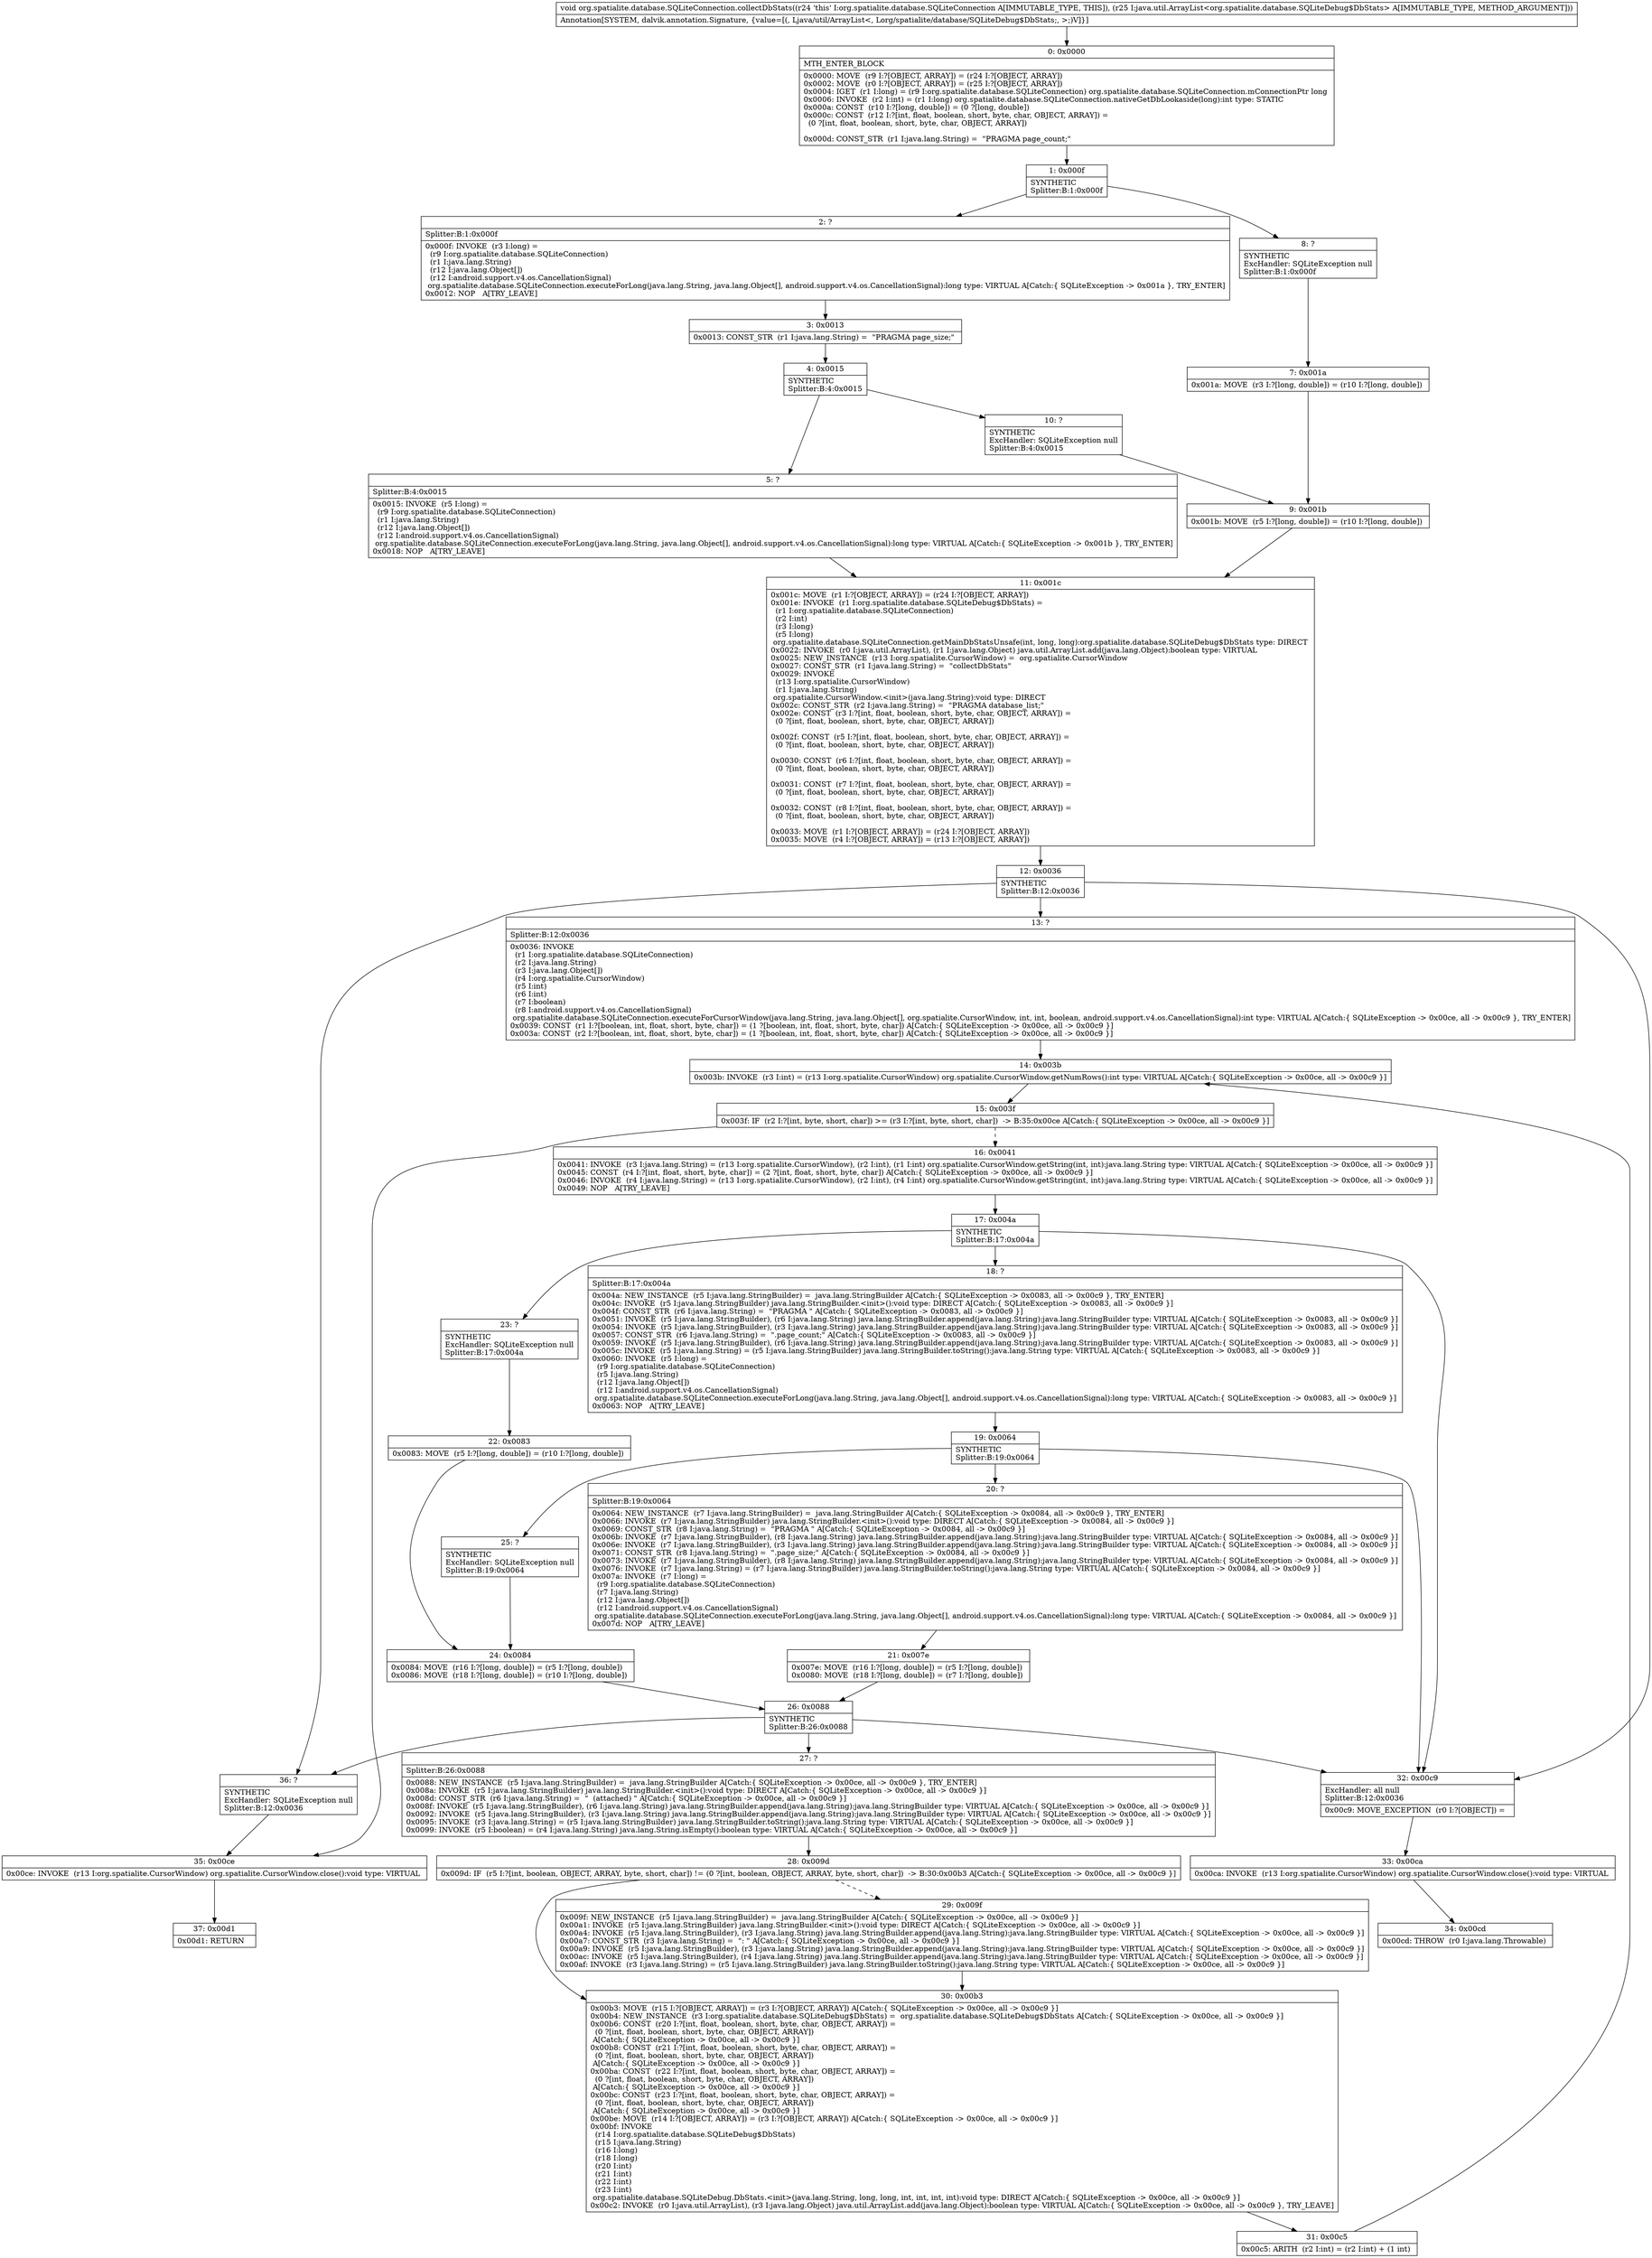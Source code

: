 digraph "CFG fororg.spatialite.database.SQLiteConnection.collectDbStats(Ljava\/util\/ArrayList;)V" {
Node_0 [shape=record,label="{0\:\ 0x0000|MTH_ENTER_BLOCK\l|0x0000: MOVE  (r9 I:?[OBJECT, ARRAY]) = (r24 I:?[OBJECT, ARRAY]) \l0x0002: MOVE  (r0 I:?[OBJECT, ARRAY]) = (r25 I:?[OBJECT, ARRAY]) \l0x0004: IGET  (r1 I:long) = (r9 I:org.spatialite.database.SQLiteConnection) org.spatialite.database.SQLiteConnection.mConnectionPtr long \l0x0006: INVOKE  (r2 I:int) = (r1 I:long) org.spatialite.database.SQLiteConnection.nativeGetDbLookaside(long):int type: STATIC \l0x000a: CONST  (r10 I:?[long, double]) = (0 ?[long, double]) \l0x000c: CONST  (r12 I:?[int, float, boolean, short, byte, char, OBJECT, ARRAY]) = \l  (0 ?[int, float, boolean, short, byte, char, OBJECT, ARRAY])\l \l0x000d: CONST_STR  (r1 I:java.lang.String) =  \"PRAGMA page_count;\" \l}"];
Node_1 [shape=record,label="{1\:\ 0x000f|SYNTHETIC\lSplitter:B:1:0x000f\l}"];
Node_2 [shape=record,label="{2\:\ ?|Splitter:B:1:0x000f\l|0x000f: INVOKE  (r3 I:long) = \l  (r9 I:org.spatialite.database.SQLiteConnection)\l  (r1 I:java.lang.String)\l  (r12 I:java.lang.Object[])\l  (r12 I:android.support.v4.os.CancellationSignal)\l org.spatialite.database.SQLiteConnection.executeForLong(java.lang.String, java.lang.Object[], android.support.v4.os.CancellationSignal):long type: VIRTUAL A[Catch:\{ SQLiteException \-\> 0x001a \}, TRY_ENTER]\l0x0012: NOP   A[TRY_LEAVE]\l}"];
Node_3 [shape=record,label="{3\:\ 0x0013|0x0013: CONST_STR  (r1 I:java.lang.String) =  \"PRAGMA page_size;\" \l}"];
Node_4 [shape=record,label="{4\:\ 0x0015|SYNTHETIC\lSplitter:B:4:0x0015\l}"];
Node_5 [shape=record,label="{5\:\ ?|Splitter:B:4:0x0015\l|0x0015: INVOKE  (r5 I:long) = \l  (r9 I:org.spatialite.database.SQLiteConnection)\l  (r1 I:java.lang.String)\l  (r12 I:java.lang.Object[])\l  (r12 I:android.support.v4.os.CancellationSignal)\l org.spatialite.database.SQLiteConnection.executeForLong(java.lang.String, java.lang.Object[], android.support.v4.os.CancellationSignal):long type: VIRTUAL A[Catch:\{ SQLiteException \-\> 0x001b \}, TRY_ENTER]\l0x0018: NOP   A[TRY_LEAVE]\l}"];
Node_7 [shape=record,label="{7\:\ 0x001a|0x001a: MOVE  (r3 I:?[long, double]) = (r10 I:?[long, double]) \l}"];
Node_8 [shape=record,label="{8\:\ ?|SYNTHETIC\lExcHandler: SQLiteException null\lSplitter:B:1:0x000f\l}"];
Node_9 [shape=record,label="{9\:\ 0x001b|0x001b: MOVE  (r5 I:?[long, double]) = (r10 I:?[long, double]) \l}"];
Node_10 [shape=record,label="{10\:\ ?|SYNTHETIC\lExcHandler: SQLiteException null\lSplitter:B:4:0x0015\l}"];
Node_11 [shape=record,label="{11\:\ 0x001c|0x001c: MOVE  (r1 I:?[OBJECT, ARRAY]) = (r24 I:?[OBJECT, ARRAY]) \l0x001e: INVOKE  (r1 I:org.spatialite.database.SQLiteDebug$DbStats) = \l  (r1 I:org.spatialite.database.SQLiteConnection)\l  (r2 I:int)\l  (r3 I:long)\l  (r5 I:long)\l org.spatialite.database.SQLiteConnection.getMainDbStatsUnsafe(int, long, long):org.spatialite.database.SQLiteDebug$DbStats type: DIRECT \l0x0022: INVOKE  (r0 I:java.util.ArrayList), (r1 I:java.lang.Object) java.util.ArrayList.add(java.lang.Object):boolean type: VIRTUAL \l0x0025: NEW_INSTANCE  (r13 I:org.spatialite.CursorWindow) =  org.spatialite.CursorWindow \l0x0027: CONST_STR  (r1 I:java.lang.String) =  \"collectDbStats\" \l0x0029: INVOKE  \l  (r13 I:org.spatialite.CursorWindow)\l  (r1 I:java.lang.String)\l org.spatialite.CursorWindow.\<init\>(java.lang.String):void type: DIRECT \l0x002c: CONST_STR  (r2 I:java.lang.String) =  \"PRAGMA database_list;\" \l0x002e: CONST  (r3 I:?[int, float, boolean, short, byte, char, OBJECT, ARRAY]) = \l  (0 ?[int, float, boolean, short, byte, char, OBJECT, ARRAY])\l \l0x002f: CONST  (r5 I:?[int, float, boolean, short, byte, char, OBJECT, ARRAY]) = \l  (0 ?[int, float, boolean, short, byte, char, OBJECT, ARRAY])\l \l0x0030: CONST  (r6 I:?[int, float, boolean, short, byte, char, OBJECT, ARRAY]) = \l  (0 ?[int, float, boolean, short, byte, char, OBJECT, ARRAY])\l \l0x0031: CONST  (r7 I:?[int, float, boolean, short, byte, char, OBJECT, ARRAY]) = \l  (0 ?[int, float, boolean, short, byte, char, OBJECT, ARRAY])\l \l0x0032: CONST  (r8 I:?[int, float, boolean, short, byte, char, OBJECT, ARRAY]) = \l  (0 ?[int, float, boolean, short, byte, char, OBJECT, ARRAY])\l \l0x0033: MOVE  (r1 I:?[OBJECT, ARRAY]) = (r24 I:?[OBJECT, ARRAY]) \l0x0035: MOVE  (r4 I:?[OBJECT, ARRAY]) = (r13 I:?[OBJECT, ARRAY]) \l}"];
Node_12 [shape=record,label="{12\:\ 0x0036|SYNTHETIC\lSplitter:B:12:0x0036\l}"];
Node_13 [shape=record,label="{13\:\ ?|Splitter:B:12:0x0036\l|0x0036: INVOKE  \l  (r1 I:org.spatialite.database.SQLiteConnection)\l  (r2 I:java.lang.String)\l  (r3 I:java.lang.Object[])\l  (r4 I:org.spatialite.CursorWindow)\l  (r5 I:int)\l  (r6 I:int)\l  (r7 I:boolean)\l  (r8 I:android.support.v4.os.CancellationSignal)\l org.spatialite.database.SQLiteConnection.executeForCursorWindow(java.lang.String, java.lang.Object[], org.spatialite.CursorWindow, int, int, boolean, android.support.v4.os.CancellationSignal):int type: VIRTUAL A[Catch:\{ SQLiteException \-\> 0x00ce, all \-\> 0x00c9 \}, TRY_ENTER]\l0x0039: CONST  (r1 I:?[boolean, int, float, short, byte, char]) = (1 ?[boolean, int, float, short, byte, char]) A[Catch:\{ SQLiteException \-\> 0x00ce, all \-\> 0x00c9 \}]\l0x003a: CONST  (r2 I:?[boolean, int, float, short, byte, char]) = (1 ?[boolean, int, float, short, byte, char]) A[Catch:\{ SQLiteException \-\> 0x00ce, all \-\> 0x00c9 \}]\l}"];
Node_14 [shape=record,label="{14\:\ 0x003b|0x003b: INVOKE  (r3 I:int) = (r13 I:org.spatialite.CursorWindow) org.spatialite.CursorWindow.getNumRows():int type: VIRTUAL A[Catch:\{ SQLiteException \-\> 0x00ce, all \-\> 0x00c9 \}]\l}"];
Node_15 [shape=record,label="{15\:\ 0x003f|0x003f: IF  (r2 I:?[int, byte, short, char]) \>= (r3 I:?[int, byte, short, char])  \-\> B:35:0x00ce A[Catch:\{ SQLiteException \-\> 0x00ce, all \-\> 0x00c9 \}]\l}"];
Node_16 [shape=record,label="{16\:\ 0x0041|0x0041: INVOKE  (r3 I:java.lang.String) = (r13 I:org.spatialite.CursorWindow), (r2 I:int), (r1 I:int) org.spatialite.CursorWindow.getString(int, int):java.lang.String type: VIRTUAL A[Catch:\{ SQLiteException \-\> 0x00ce, all \-\> 0x00c9 \}]\l0x0045: CONST  (r4 I:?[int, float, short, byte, char]) = (2 ?[int, float, short, byte, char]) A[Catch:\{ SQLiteException \-\> 0x00ce, all \-\> 0x00c9 \}]\l0x0046: INVOKE  (r4 I:java.lang.String) = (r13 I:org.spatialite.CursorWindow), (r2 I:int), (r4 I:int) org.spatialite.CursorWindow.getString(int, int):java.lang.String type: VIRTUAL A[Catch:\{ SQLiteException \-\> 0x00ce, all \-\> 0x00c9 \}]\l0x0049: NOP   A[TRY_LEAVE]\l}"];
Node_17 [shape=record,label="{17\:\ 0x004a|SYNTHETIC\lSplitter:B:17:0x004a\l}"];
Node_18 [shape=record,label="{18\:\ ?|Splitter:B:17:0x004a\l|0x004a: NEW_INSTANCE  (r5 I:java.lang.StringBuilder) =  java.lang.StringBuilder A[Catch:\{ SQLiteException \-\> 0x0083, all \-\> 0x00c9 \}, TRY_ENTER]\l0x004c: INVOKE  (r5 I:java.lang.StringBuilder) java.lang.StringBuilder.\<init\>():void type: DIRECT A[Catch:\{ SQLiteException \-\> 0x0083, all \-\> 0x00c9 \}]\l0x004f: CONST_STR  (r6 I:java.lang.String) =  \"PRAGMA \" A[Catch:\{ SQLiteException \-\> 0x0083, all \-\> 0x00c9 \}]\l0x0051: INVOKE  (r5 I:java.lang.StringBuilder), (r6 I:java.lang.String) java.lang.StringBuilder.append(java.lang.String):java.lang.StringBuilder type: VIRTUAL A[Catch:\{ SQLiteException \-\> 0x0083, all \-\> 0x00c9 \}]\l0x0054: INVOKE  (r5 I:java.lang.StringBuilder), (r3 I:java.lang.String) java.lang.StringBuilder.append(java.lang.String):java.lang.StringBuilder type: VIRTUAL A[Catch:\{ SQLiteException \-\> 0x0083, all \-\> 0x00c9 \}]\l0x0057: CONST_STR  (r6 I:java.lang.String) =  \".page_count;\" A[Catch:\{ SQLiteException \-\> 0x0083, all \-\> 0x00c9 \}]\l0x0059: INVOKE  (r5 I:java.lang.StringBuilder), (r6 I:java.lang.String) java.lang.StringBuilder.append(java.lang.String):java.lang.StringBuilder type: VIRTUAL A[Catch:\{ SQLiteException \-\> 0x0083, all \-\> 0x00c9 \}]\l0x005c: INVOKE  (r5 I:java.lang.String) = (r5 I:java.lang.StringBuilder) java.lang.StringBuilder.toString():java.lang.String type: VIRTUAL A[Catch:\{ SQLiteException \-\> 0x0083, all \-\> 0x00c9 \}]\l0x0060: INVOKE  (r5 I:long) = \l  (r9 I:org.spatialite.database.SQLiteConnection)\l  (r5 I:java.lang.String)\l  (r12 I:java.lang.Object[])\l  (r12 I:android.support.v4.os.CancellationSignal)\l org.spatialite.database.SQLiteConnection.executeForLong(java.lang.String, java.lang.Object[], android.support.v4.os.CancellationSignal):long type: VIRTUAL A[Catch:\{ SQLiteException \-\> 0x0083, all \-\> 0x00c9 \}]\l0x0063: NOP   A[TRY_LEAVE]\l}"];
Node_19 [shape=record,label="{19\:\ 0x0064|SYNTHETIC\lSplitter:B:19:0x0064\l}"];
Node_20 [shape=record,label="{20\:\ ?|Splitter:B:19:0x0064\l|0x0064: NEW_INSTANCE  (r7 I:java.lang.StringBuilder) =  java.lang.StringBuilder A[Catch:\{ SQLiteException \-\> 0x0084, all \-\> 0x00c9 \}, TRY_ENTER]\l0x0066: INVOKE  (r7 I:java.lang.StringBuilder) java.lang.StringBuilder.\<init\>():void type: DIRECT A[Catch:\{ SQLiteException \-\> 0x0084, all \-\> 0x00c9 \}]\l0x0069: CONST_STR  (r8 I:java.lang.String) =  \"PRAGMA \" A[Catch:\{ SQLiteException \-\> 0x0084, all \-\> 0x00c9 \}]\l0x006b: INVOKE  (r7 I:java.lang.StringBuilder), (r8 I:java.lang.String) java.lang.StringBuilder.append(java.lang.String):java.lang.StringBuilder type: VIRTUAL A[Catch:\{ SQLiteException \-\> 0x0084, all \-\> 0x00c9 \}]\l0x006e: INVOKE  (r7 I:java.lang.StringBuilder), (r3 I:java.lang.String) java.lang.StringBuilder.append(java.lang.String):java.lang.StringBuilder type: VIRTUAL A[Catch:\{ SQLiteException \-\> 0x0084, all \-\> 0x00c9 \}]\l0x0071: CONST_STR  (r8 I:java.lang.String) =  \".page_size;\" A[Catch:\{ SQLiteException \-\> 0x0084, all \-\> 0x00c9 \}]\l0x0073: INVOKE  (r7 I:java.lang.StringBuilder), (r8 I:java.lang.String) java.lang.StringBuilder.append(java.lang.String):java.lang.StringBuilder type: VIRTUAL A[Catch:\{ SQLiteException \-\> 0x0084, all \-\> 0x00c9 \}]\l0x0076: INVOKE  (r7 I:java.lang.String) = (r7 I:java.lang.StringBuilder) java.lang.StringBuilder.toString():java.lang.String type: VIRTUAL A[Catch:\{ SQLiteException \-\> 0x0084, all \-\> 0x00c9 \}]\l0x007a: INVOKE  (r7 I:long) = \l  (r9 I:org.spatialite.database.SQLiteConnection)\l  (r7 I:java.lang.String)\l  (r12 I:java.lang.Object[])\l  (r12 I:android.support.v4.os.CancellationSignal)\l org.spatialite.database.SQLiteConnection.executeForLong(java.lang.String, java.lang.Object[], android.support.v4.os.CancellationSignal):long type: VIRTUAL A[Catch:\{ SQLiteException \-\> 0x0084, all \-\> 0x00c9 \}]\l0x007d: NOP   A[TRY_LEAVE]\l}"];
Node_21 [shape=record,label="{21\:\ 0x007e|0x007e: MOVE  (r16 I:?[long, double]) = (r5 I:?[long, double]) \l0x0080: MOVE  (r18 I:?[long, double]) = (r7 I:?[long, double]) \l}"];
Node_22 [shape=record,label="{22\:\ 0x0083|0x0083: MOVE  (r5 I:?[long, double]) = (r10 I:?[long, double]) \l}"];
Node_23 [shape=record,label="{23\:\ ?|SYNTHETIC\lExcHandler: SQLiteException null\lSplitter:B:17:0x004a\l}"];
Node_24 [shape=record,label="{24\:\ 0x0084|0x0084: MOVE  (r16 I:?[long, double]) = (r5 I:?[long, double]) \l0x0086: MOVE  (r18 I:?[long, double]) = (r10 I:?[long, double]) \l}"];
Node_25 [shape=record,label="{25\:\ ?|SYNTHETIC\lExcHandler: SQLiteException null\lSplitter:B:19:0x0064\l}"];
Node_26 [shape=record,label="{26\:\ 0x0088|SYNTHETIC\lSplitter:B:26:0x0088\l}"];
Node_27 [shape=record,label="{27\:\ ?|Splitter:B:26:0x0088\l|0x0088: NEW_INSTANCE  (r5 I:java.lang.StringBuilder) =  java.lang.StringBuilder A[Catch:\{ SQLiteException \-\> 0x00ce, all \-\> 0x00c9 \}, TRY_ENTER]\l0x008a: INVOKE  (r5 I:java.lang.StringBuilder) java.lang.StringBuilder.\<init\>():void type: DIRECT A[Catch:\{ SQLiteException \-\> 0x00ce, all \-\> 0x00c9 \}]\l0x008d: CONST_STR  (r6 I:java.lang.String) =  \"  (attached) \" A[Catch:\{ SQLiteException \-\> 0x00ce, all \-\> 0x00c9 \}]\l0x008f: INVOKE  (r5 I:java.lang.StringBuilder), (r6 I:java.lang.String) java.lang.StringBuilder.append(java.lang.String):java.lang.StringBuilder type: VIRTUAL A[Catch:\{ SQLiteException \-\> 0x00ce, all \-\> 0x00c9 \}]\l0x0092: INVOKE  (r5 I:java.lang.StringBuilder), (r3 I:java.lang.String) java.lang.StringBuilder.append(java.lang.String):java.lang.StringBuilder type: VIRTUAL A[Catch:\{ SQLiteException \-\> 0x00ce, all \-\> 0x00c9 \}]\l0x0095: INVOKE  (r3 I:java.lang.String) = (r5 I:java.lang.StringBuilder) java.lang.StringBuilder.toString():java.lang.String type: VIRTUAL A[Catch:\{ SQLiteException \-\> 0x00ce, all \-\> 0x00c9 \}]\l0x0099: INVOKE  (r5 I:boolean) = (r4 I:java.lang.String) java.lang.String.isEmpty():boolean type: VIRTUAL A[Catch:\{ SQLiteException \-\> 0x00ce, all \-\> 0x00c9 \}]\l}"];
Node_28 [shape=record,label="{28\:\ 0x009d|0x009d: IF  (r5 I:?[int, boolean, OBJECT, ARRAY, byte, short, char]) != (0 ?[int, boolean, OBJECT, ARRAY, byte, short, char])  \-\> B:30:0x00b3 A[Catch:\{ SQLiteException \-\> 0x00ce, all \-\> 0x00c9 \}]\l}"];
Node_29 [shape=record,label="{29\:\ 0x009f|0x009f: NEW_INSTANCE  (r5 I:java.lang.StringBuilder) =  java.lang.StringBuilder A[Catch:\{ SQLiteException \-\> 0x00ce, all \-\> 0x00c9 \}]\l0x00a1: INVOKE  (r5 I:java.lang.StringBuilder) java.lang.StringBuilder.\<init\>():void type: DIRECT A[Catch:\{ SQLiteException \-\> 0x00ce, all \-\> 0x00c9 \}]\l0x00a4: INVOKE  (r5 I:java.lang.StringBuilder), (r3 I:java.lang.String) java.lang.StringBuilder.append(java.lang.String):java.lang.StringBuilder type: VIRTUAL A[Catch:\{ SQLiteException \-\> 0x00ce, all \-\> 0x00c9 \}]\l0x00a7: CONST_STR  (r3 I:java.lang.String) =  \": \" A[Catch:\{ SQLiteException \-\> 0x00ce, all \-\> 0x00c9 \}]\l0x00a9: INVOKE  (r5 I:java.lang.StringBuilder), (r3 I:java.lang.String) java.lang.StringBuilder.append(java.lang.String):java.lang.StringBuilder type: VIRTUAL A[Catch:\{ SQLiteException \-\> 0x00ce, all \-\> 0x00c9 \}]\l0x00ac: INVOKE  (r5 I:java.lang.StringBuilder), (r4 I:java.lang.String) java.lang.StringBuilder.append(java.lang.String):java.lang.StringBuilder type: VIRTUAL A[Catch:\{ SQLiteException \-\> 0x00ce, all \-\> 0x00c9 \}]\l0x00af: INVOKE  (r3 I:java.lang.String) = (r5 I:java.lang.StringBuilder) java.lang.StringBuilder.toString():java.lang.String type: VIRTUAL A[Catch:\{ SQLiteException \-\> 0x00ce, all \-\> 0x00c9 \}]\l}"];
Node_30 [shape=record,label="{30\:\ 0x00b3|0x00b3: MOVE  (r15 I:?[OBJECT, ARRAY]) = (r3 I:?[OBJECT, ARRAY]) A[Catch:\{ SQLiteException \-\> 0x00ce, all \-\> 0x00c9 \}]\l0x00b4: NEW_INSTANCE  (r3 I:org.spatialite.database.SQLiteDebug$DbStats) =  org.spatialite.database.SQLiteDebug$DbStats A[Catch:\{ SQLiteException \-\> 0x00ce, all \-\> 0x00c9 \}]\l0x00b6: CONST  (r20 I:?[int, float, boolean, short, byte, char, OBJECT, ARRAY]) = \l  (0 ?[int, float, boolean, short, byte, char, OBJECT, ARRAY])\l A[Catch:\{ SQLiteException \-\> 0x00ce, all \-\> 0x00c9 \}]\l0x00b8: CONST  (r21 I:?[int, float, boolean, short, byte, char, OBJECT, ARRAY]) = \l  (0 ?[int, float, boolean, short, byte, char, OBJECT, ARRAY])\l A[Catch:\{ SQLiteException \-\> 0x00ce, all \-\> 0x00c9 \}]\l0x00ba: CONST  (r22 I:?[int, float, boolean, short, byte, char, OBJECT, ARRAY]) = \l  (0 ?[int, float, boolean, short, byte, char, OBJECT, ARRAY])\l A[Catch:\{ SQLiteException \-\> 0x00ce, all \-\> 0x00c9 \}]\l0x00bc: CONST  (r23 I:?[int, float, boolean, short, byte, char, OBJECT, ARRAY]) = \l  (0 ?[int, float, boolean, short, byte, char, OBJECT, ARRAY])\l A[Catch:\{ SQLiteException \-\> 0x00ce, all \-\> 0x00c9 \}]\l0x00be: MOVE  (r14 I:?[OBJECT, ARRAY]) = (r3 I:?[OBJECT, ARRAY]) A[Catch:\{ SQLiteException \-\> 0x00ce, all \-\> 0x00c9 \}]\l0x00bf: INVOKE  \l  (r14 I:org.spatialite.database.SQLiteDebug$DbStats)\l  (r15 I:java.lang.String)\l  (r16 I:long)\l  (r18 I:long)\l  (r20 I:int)\l  (r21 I:int)\l  (r22 I:int)\l  (r23 I:int)\l org.spatialite.database.SQLiteDebug.DbStats.\<init\>(java.lang.String, long, long, int, int, int, int):void type: DIRECT A[Catch:\{ SQLiteException \-\> 0x00ce, all \-\> 0x00c9 \}]\l0x00c2: INVOKE  (r0 I:java.util.ArrayList), (r3 I:java.lang.Object) java.util.ArrayList.add(java.lang.Object):boolean type: VIRTUAL A[Catch:\{ SQLiteException \-\> 0x00ce, all \-\> 0x00c9 \}, TRY_LEAVE]\l}"];
Node_31 [shape=record,label="{31\:\ 0x00c5|0x00c5: ARITH  (r2 I:int) = (r2 I:int) + (1 int) \l}"];
Node_32 [shape=record,label="{32\:\ 0x00c9|ExcHandler: all null\lSplitter:B:12:0x0036\l|0x00c9: MOVE_EXCEPTION  (r0 I:?[OBJECT]) =  \l}"];
Node_33 [shape=record,label="{33\:\ 0x00ca|0x00ca: INVOKE  (r13 I:org.spatialite.CursorWindow) org.spatialite.CursorWindow.close():void type: VIRTUAL \l}"];
Node_34 [shape=record,label="{34\:\ 0x00cd|0x00cd: THROW  (r0 I:java.lang.Throwable) \l}"];
Node_35 [shape=record,label="{35\:\ 0x00ce|0x00ce: INVOKE  (r13 I:org.spatialite.CursorWindow) org.spatialite.CursorWindow.close():void type: VIRTUAL \l}"];
Node_36 [shape=record,label="{36\:\ ?|SYNTHETIC\lExcHandler: SQLiteException null\lSplitter:B:12:0x0036\l}"];
Node_37 [shape=record,label="{37\:\ 0x00d1|0x00d1: RETURN   \l}"];
MethodNode[shape=record,label="{void org.spatialite.database.SQLiteConnection.collectDbStats((r24 'this' I:org.spatialite.database.SQLiteConnection A[IMMUTABLE_TYPE, THIS]), (r25 I:java.util.ArrayList\<org.spatialite.database.SQLiteDebug$DbStats\> A[IMMUTABLE_TYPE, METHOD_ARGUMENT]))  | Annotation[SYSTEM, dalvik.annotation.Signature, \{value=[(, Ljava\/util\/ArrayList\<, Lorg\/spatialite\/database\/SQLiteDebug$DbStats;, \>;)V]\}]\l}"];
MethodNode -> Node_0;
Node_0 -> Node_1;
Node_1 -> Node_2;
Node_1 -> Node_8;
Node_2 -> Node_3;
Node_3 -> Node_4;
Node_4 -> Node_5;
Node_4 -> Node_10;
Node_5 -> Node_11;
Node_7 -> Node_9;
Node_8 -> Node_7;
Node_9 -> Node_11;
Node_10 -> Node_9;
Node_11 -> Node_12;
Node_12 -> Node_13;
Node_12 -> Node_36;
Node_12 -> Node_32;
Node_13 -> Node_14;
Node_14 -> Node_15;
Node_15 -> Node_16[style=dashed];
Node_15 -> Node_35;
Node_16 -> Node_17;
Node_17 -> Node_18;
Node_17 -> Node_23;
Node_17 -> Node_32;
Node_18 -> Node_19;
Node_19 -> Node_20;
Node_19 -> Node_25;
Node_19 -> Node_32;
Node_20 -> Node_21;
Node_21 -> Node_26;
Node_22 -> Node_24;
Node_23 -> Node_22;
Node_24 -> Node_26;
Node_25 -> Node_24;
Node_26 -> Node_27;
Node_26 -> Node_36;
Node_26 -> Node_32;
Node_27 -> Node_28;
Node_28 -> Node_29[style=dashed];
Node_28 -> Node_30;
Node_29 -> Node_30;
Node_30 -> Node_31;
Node_31 -> Node_14;
Node_32 -> Node_33;
Node_33 -> Node_34;
Node_35 -> Node_37;
Node_36 -> Node_35;
}

